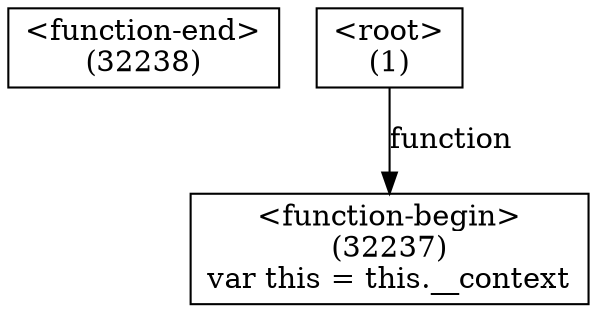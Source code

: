 digraph graphname {
n32238 [shape=box,label="<function-end>
(32238)"];
n32237 [shape=box,label="<function-begin>
(32237)\nvar this = this.__context"];
n1 [shape=box,label="<root>
(1)"];
n1 -> n32237[label="function"];
}
